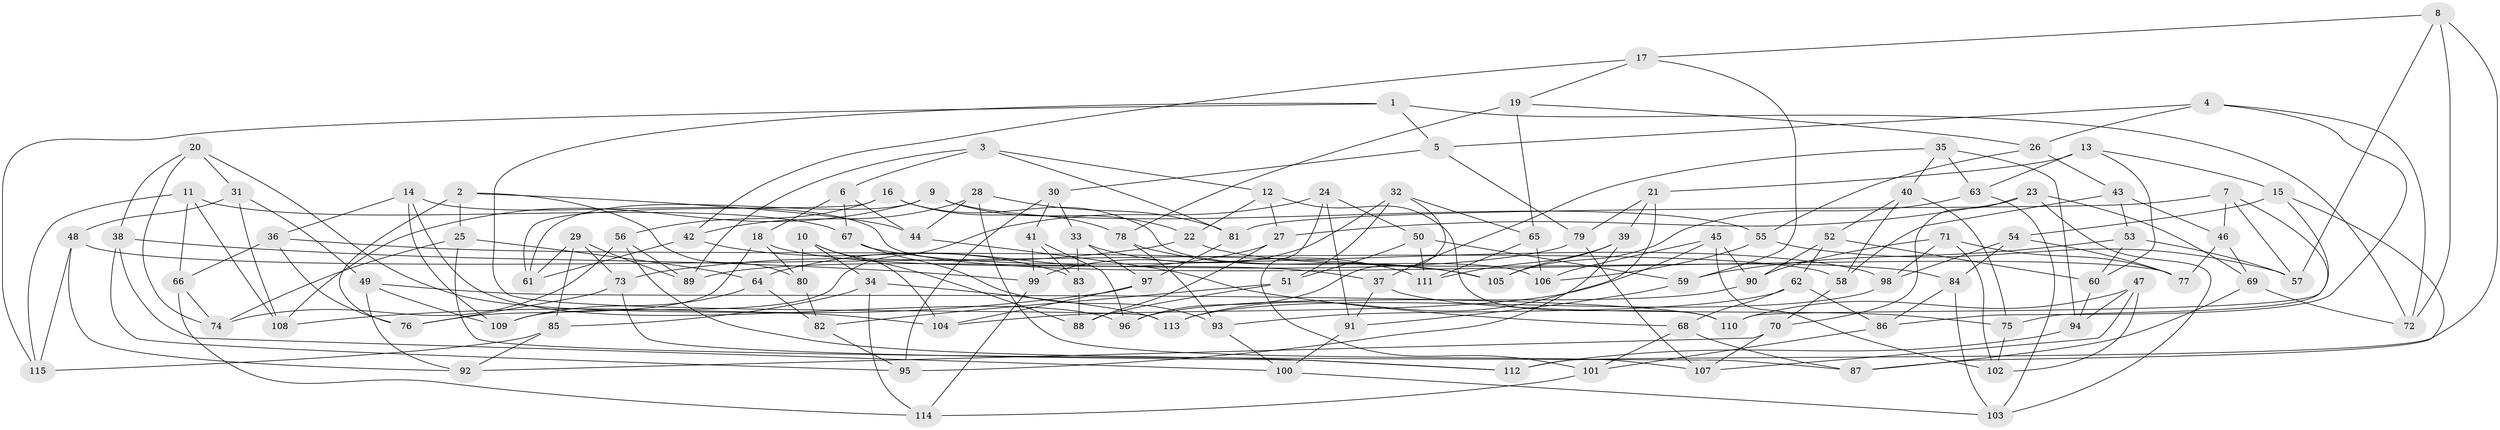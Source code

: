 // coarse degree distribution, {6: 0.3875, 4: 0.5625, 5: 0.05}
// Generated by graph-tools (version 1.1) at 2025/24/03/03/25 07:24:23]
// undirected, 115 vertices, 230 edges
graph export_dot {
graph [start="1"]
  node [color=gray90,style=filled];
  1;
  2;
  3;
  4;
  5;
  6;
  7;
  8;
  9;
  10;
  11;
  12;
  13;
  14;
  15;
  16;
  17;
  18;
  19;
  20;
  21;
  22;
  23;
  24;
  25;
  26;
  27;
  28;
  29;
  30;
  31;
  32;
  33;
  34;
  35;
  36;
  37;
  38;
  39;
  40;
  41;
  42;
  43;
  44;
  45;
  46;
  47;
  48;
  49;
  50;
  51;
  52;
  53;
  54;
  55;
  56;
  57;
  58;
  59;
  60;
  61;
  62;
  63;
  64;
  65;
  66;
  67;
  68;
  69;
  70;
  71;
  72;
  73;
  74;
  75;
  76;
  77;
  78;
  79;
  80;
  81;
  82;
  83;
  84;
  85;
  86;
  87;
  88;
  89;
  90;
  91;
  92;
  93;
  94;
  95;
  96;
  97;
  98;
  99;
  100;
  101;
  102;
  103;
  104;
  105;
  106;
  107;
  108;
  109;
  110;
  111;
  112;
  113;
  114;
  115;
  1 -- 5;
  1 -- 115;
  1 -- 72;
  1 -- 113;
  2 -- 76;
  2 -- 44;
  2 -- 80;
  2 -- 25;
  3 -- 81;
  3 -- 12;
  3 -- 6;
  3 -- 89;
  4 -- 86;
  4 -- 26;
  4 -- 5;
  4 -- 72;
  5 -- 30;
  5 -- 79;
  6 -- 18;
  6 -- 44;
  6 -- 67;
  7 -- 75;
  7 -- 81;
  7 -- 57;
  7 -- 46;
  8 -- 57;
  8 -- 112;
  8 -- 72;
  8 -- 17;
  9 -- 108;
  9 -- 22;
  9 -- 55;
  9 -- 61;
  10 -- 34;
  10 -- 104;
  10 -- 88;
  10 -- 80;
  11 -- 108;
  11 -- 67;
  11 -- 66;
  11 -- 115;
  12 -- 27;
  12 -- 110;
  12 -- 22;
  13 -- 63;
  13 -- 21;
  13 -- 60;
  13 -- 15;
  14 -- 36;
  14 -- 77;
  14 -- 96;
  14 -- 109;
  15 -- 110;
  15 -- 54;
  15 -- 87;
  16 -- 56;
  16 -- 61;
  16 -- 78;
  16 -- 106;
  17 -- 19;
  17 -- 59;
  17 -- 42;
  18 -- 80;
  18 -- 76;
  18 -- 37;
  19 -- 78;
  19 -- 65;
  19 -- 26;
  20 -- 104;
  20 -- 38;
  20 -- 31;
  20 -- 74;
  21 -- 79;
  21 -- 39;
  21 -- 113;
  22 -- 73;
  22 -- 84;
  23 -- 69;
  23 -- 27;
  23 -- 103;
  23 -- 70;
  24 -- 109;
  24 -- 91;
  24 -- 50;
  24 -- 101;
  25 -- 87;
  25 -- 74;
  25 -- 64;
  26 -- 43;
  26 -- 55;
  27 -- 64;
  27 -- 88;
  28 -- 107;
  28 -- 81;
  28 -- 42;
  28 -- 44;
  29 -- 89;
  29 -- 61;
  29 -- 73;
  29 -- 85;
  30 -- 33;
  30 -- 95;
  30 -- 41;
  31 -- 108;
  31 -- 48;
  31 -- 49;
  32 -- 96;
  32 -- 65;
  32 -- 51;
  32 -- 99;
  33 -- 97;
  33 -- 111;
  33 -- 83;
  34 -- 113;
  34 -- 114;
  34 -- 85;
  35 -- 63;
  35 -- 37;
  35 -- 94;
  35 -- 40;
  36 -- 76;
  36 -- 105;
  36 -- 66;
  37 -- 75;
  37 -- 91;
  38 -- 95;
  38 -- 100;
  38 -- 99;
  39 -- 111;
  39 -- 105;
  39 -- 95;
  40 -- 75;
  40 -- 58;
  40 -- 52;
  41 -- 96;
  41 -- 83;
  41 -- 99;
  42 -- 61;
  42 -- 83;
  43 -- 46;
  43 -- 58;
  43 -- 53;
  44 -- 68;
  45 -- 106;
  45 -- 102;
  45 -- 90;
  45 -- 104;
  46 -- 77;
  46 -- 69;
  47 -- 94;
  47 -- 102;
  47 -- 107;
  47 -- 110;
  48 -- 92;
  48 -- 115;
  48 -- 58;
  49 -- 109;
  49 -- 110;
  49 -- 92;
  50 -- 59;
  50 -- 111;
  50 -- 51;
  51 -- 82;
  51 -- 88;
  52 -- 90;
  52 -- 62;
  52 -- 60;
  53 -- 59;
  53 -- 57;
  53 -- 60;
  54 -- 98;
  54 -- 77;
  54 -- 84;
  55 -- 57;
  55 -- 106;
  56 -- 74;
  56 -- 112;
  56 -- 89;
  58 -- 70;
  59 -- 91;
  60 -- 94;
  62 -- 86;
  62 -- 93;
  62 -- 68;
  63 -- 103;
  63 -- 105;
  64 -- 109;
  64 -- 82;
  65 -- 106;
  65 -- 111;
  66 -- 114;
  66 -- 74;
  67 -- 93;
  67 -- 98;
  68 -- 87;
  68 -- 101;
  69 -- 72;
  69 -- 87;
  70 -- 107;
  70 -- 92;
  71 -- 77;
  71 -- 98;
  71 -- 102;
  71 -- 90;
  73 -- 112;
  73 -- 76;
  75 -- 102;
  78 -- 105;
  78 -- 93;
  79 -- 89;
  79 -- 107;
  80 -- 82;
  81 -- 97;
  82 -- 95;
  83 -- 88;
  84 -- 103;
  84 -- 86;
  85 -- 92;
  85 -- 115;
  86 -- 101;
  90 -- 96;
  91 -- 100;
  93 -- 100;
  94 -- 112;
  97 -- 108;
  97 -- 104;
  98 -- 113;
  99 -- 114;
  100 -- 103;
  101 -- 114;
}
